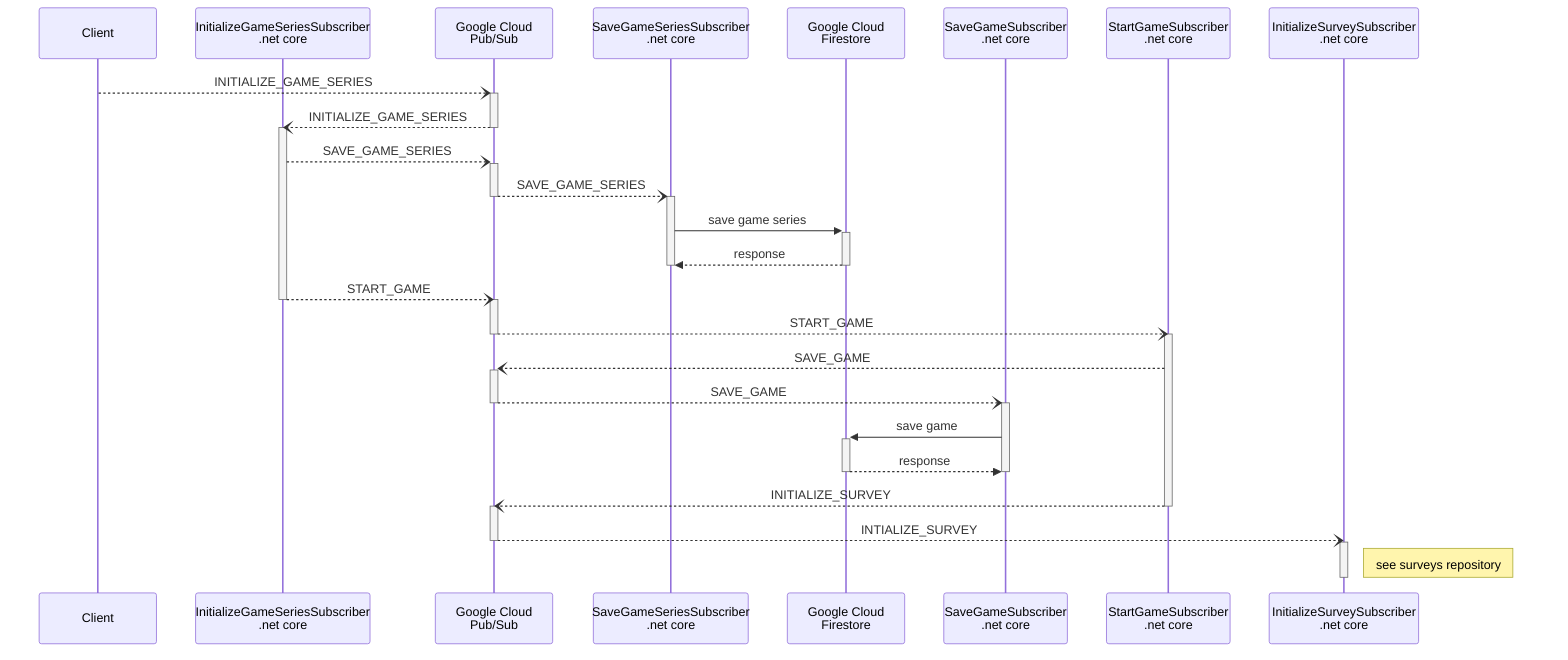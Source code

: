 sequenceDiagram
    participant C as Client
    participant InitGameSeries as InitializeGameSeriesSubscriber<br>.net core
    participant PS as Google Cloud<br>Pub/Sub
    participant SaveGameSeries as SaveGameSeriesSubscriber<br>.net core
    participant F as Google Cloud<br>Firestore
    participant SaveGame as SaveGameSubscriber<br>.net core
    participant StartGame as StartGameSubscriber<br>.net core
    participant InitSurvey as InitializeSurveySubscriber<br>.net core
    C--)+PS: INITIALIZE_GAME_SERIES
    PS--)InitGameSeries: INITIALIZE_GAME_SERIES
    deactivate PS
    activate InitGameSeries
    InitGameSeries--)+PS: SAVE_GAME_SERIES
    PS--)+SaveGameSeries: SAVE_GAME_SERIES
    deactivate PS
    SaveGameSeries->>+F: save game series
    F-->>SaveGameSeries: response
    deactivate F    
    deactivate SaveGameSeries
    InitGameSeries--)PS: START_GAME
    deactivate InitGameSeries
    activate PS
    PS--)StartGame: START_GAME
    deactivate PS
    activate StartGame
    StartGame--)+PS: SAVE_GAME
    PS--)+SaveGame: SAVE_GAME
    deactivate PS
    SaveGame->>+F: save game
    F-->>SaveGame: response
    deactivate F
    deactivate SaveGame
    StartGame--)PS: INITIALIZE_SURVEY
    deactivate StartGame
    activate PS
    PS--)InitSurvey: INTIALIZE_SURVEY
    deactivate PS
    activate InitSurvey
    Note right of InitSurvey: see surveys repository
    deactivate InitSurvey